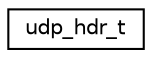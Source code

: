 digraph "Graphical Class Hierarchy"
{
 // LATEX_PDF_SIZE
  edge [fontname="Helvetica",fontsize="10",labelfontname="Helvetica",labelfontsize="10"];
  node [fontname="Helvetica",fontsize="10",shape=record];
  rankdir="LR";
  Node0 [label="udp_hdr_t",height=0.2,width=0.4,color="black", fillcolor="white", style="filled",URL="$structudp__hdr__t.html",tooltip="UDP header."];
}

